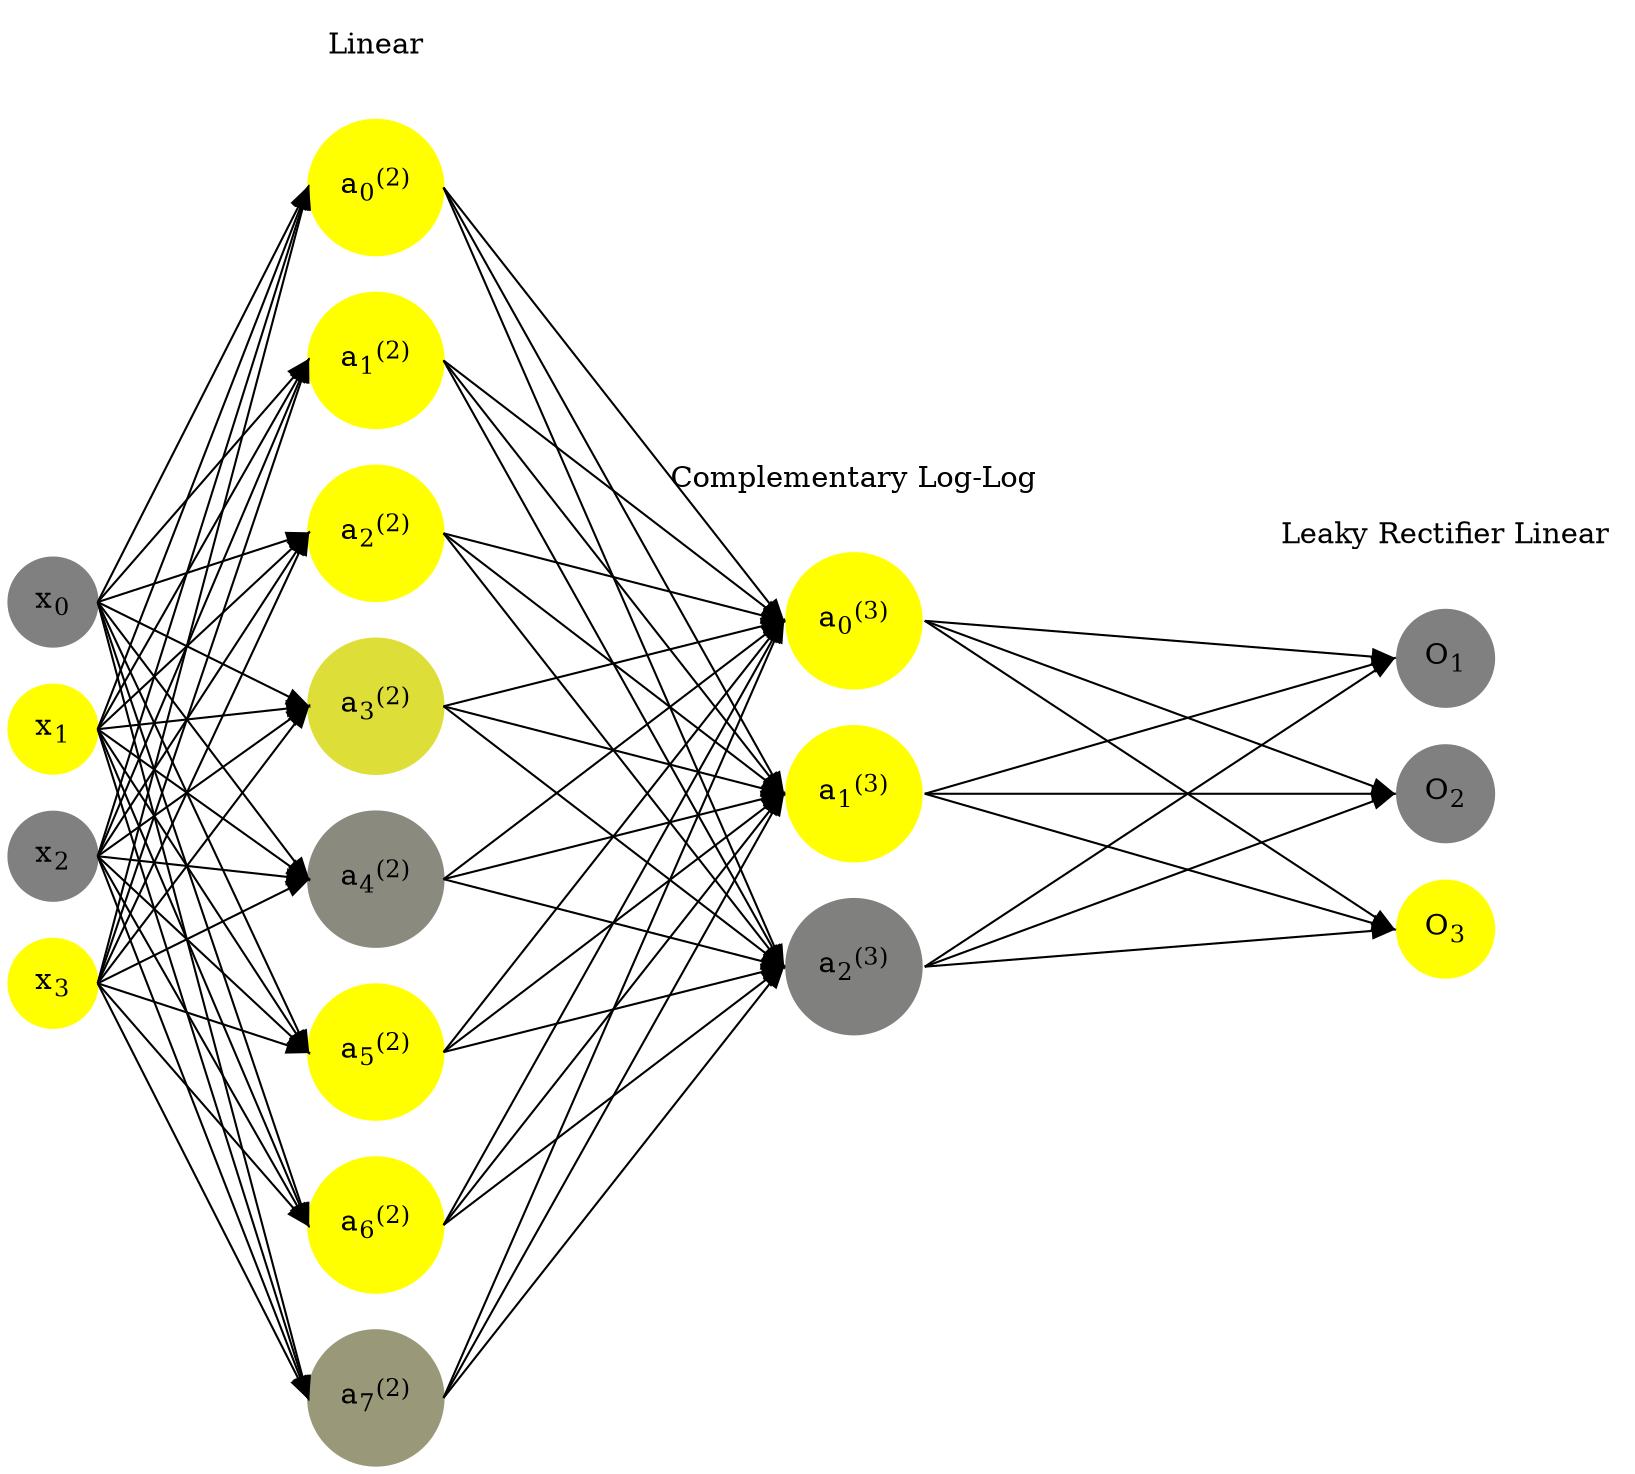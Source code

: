 digraph G {
	rankdir = LR;
	splines=false;
	edge[style=invis];
	ranksep= 1.4;
	{
	node [shape=circle, color="0.1667, 0.0, 0.5", style=filled, fillcolor="0.1667, 0.0, 0.5"];
	x0 [label=<x<sub>0</sub>>];
	}
	{
	node [shape=circle, color="0.1667, 1.0, 1.0", style=filled, fillcolor="0.1667, 1.0, 1.0"];
	x1 [label=<x<sub>1</sub>>];
	}
	{
	node [shape=circle, color="0.1667, 0.0, 0.5", style=filled, fillcolor="0.1667, 0.0, 0.5"];
	x2 [label=<x<sub>2</sub>>];
	}
	{
	node [shape=circle, color="0.1667, 1.0, 1.0", style=filled, fillcolor="0.1667, 1.0, 1.0"];
	x3 [label=<x<sub>3</sub>>];
	}
	{
	node [shape=circle, color="0.1667, 1.828393, 1.414196", style=filled, fillcolor="0.1667, 1.828393, 1.414196"];
	a02 [label=<a<sub>0</sub><sup>(2)</sup>>];
	}
	{
	node [shape=circle, color="0.1667, 1.317918, 1.158959", style=filled, fillcolor="0.1667, 1.317918, 1.158959"];
	a12 [label=<a<sub>1</sub><sup>(2)</sup>>];
	}
	{
	node [shape=circle, color="0.1667, 1.817177, 1.408589", style=filled, fillcolor="0.1667, 1.817177, 1.408589"];
	a22 [label=<a<sub>2</sub><sup>(2)</sup>>];
	}
	{
	node [shape=circle, color="0.1667, 0.740203, 0.870101", style=filled, fillcolor="0.1667, 0.740203, 0.870101"];
	a32 [label=<a<sub>3</sub><sup>(2)</sup>>];
	}
	{
	node [shape=circle, color="0.1667, 0.083394, 0.541697", style=filled, fillcolor="0.1667, 0.083394, 0.541697"];
	a42 [label=<a<sub>4</sub><sup>(2)</sup>>];
	}
	{
	node [shape=circle, color="0.1667, 2.034622, 1.517311", style=filled, fillcolor="0.1667, 2.034622, 1.517311"];
	a52 [label=<a<sub>5</sub><sup>(2)</sup>>];
	}
	{
	node [shape=circle, color="0.1667, 1.100481, 1.050241", style=filled, fillcolor="0.1667, 1.100481, 1.050241"];
	a62 [label=<a<sub>6</sub><sup>(2)</sup>>];
	}
	{
	node [shape=circle, color="0.1667, 0.199210, 0.599605", style=filled, fillcolor="0.1667, 0.199210, 0.599605"];
	a72 [label=<a<sub>7</sub><sup>(2)</sup>>];
	}
	{
	node [shape=circle, color="0.1667, 0.999999, 1.000000", style=filled, fillcolor="0.1667, 0.999999, 1.000000"];
	a03 [label=<a<sub>0</sub><sup>(3)</sup>>];
	}
	{
	node [shape=circle, color="0.1667, 1.000000, 1.000000", style=filled, fillcolor="0.1667, 1.000000, 1.000000"];
	a13 [label=<a<sub>1</sub><sup>(3)</sup>>];
	}
	{
	node [shape=circle, color="0.1667, 0.000019, 0.500009", style=filled, fillcolor="0.1667, 0.000019, 0.500009"];
	a23 [label=<a<sub>2</sub><sup>(3)</sup>>];
	}
	{
	node [shape=circle, color="0.1667, 0.0, 0.5", style=filled, fillcolor="0.1667, 0.0, 0.5"];
	O1 [label=<O<sub>1</sub>>];
	}
	{
	node [shape=circle, color="0.1667, 0.0, 0.5", style=filled, fillcolor="0.1667, 0.0, 0.5"];
	O2 [label=<O<sub>2</sub>>];
	}
	{
	node [shape=circle, color="0.1667, 1.0, 1.0", style=filled, fillcolor="0.1667, 1.0, 1.0"];
	O3 [label=<O<sub>3</sub>>];
	}
	{
	rank=same;
	x0->x1->x2->x3;
	}
	{
	rank=same;
	a02->a12->a22->a32->a42->a52->a62->a72;
	}
	{
	rank=same;
	a03->a13->a23;
	}
	{
	rank=same;
	O1->O2->O3;
	}
	l1 [shape=plaintext,label="Linear"];
	l1->a02;
	{rank=same; l1;a02};
	l2 [shape=plaintext,label="Complementary Log-Log"];
	l2->a03;
	{rank=same; l2;a03};
	l3 [shape=plaintext,label="Leaky Rectifier Linear"];
	l3->O1;
	{rank=same; l3;O1};
edge[style=solid, tailport=e, headport=w];
	{x0;x1;x2;x3} -> {a02;a12;a22;a32;a42;a52;a62;a72};
	{a02;a12;a22;a32;a42;a52;a62;a72} -> {a03;a13;a23};
	{a03;a13;a23} -> {O1,O2,O3};
}